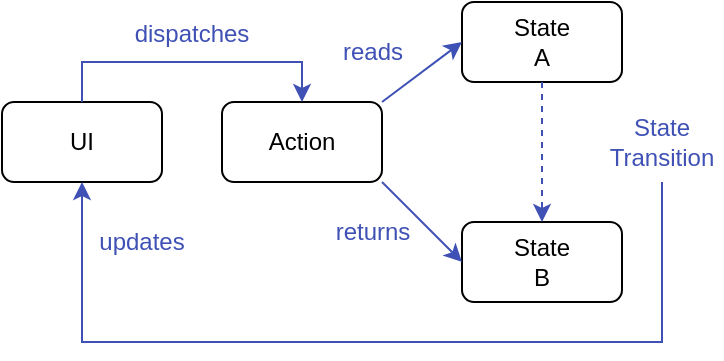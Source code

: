 <mxfile version="22.1.21" type="device">
  <diagram name="Seite-1" id="TOT6uWUWKfpBzcHOqF5I">
    <mxGraphModel dx="505" dy="361" grid="1" gridSize="10" guides="1" tooltips="1" connect="1" arrows="1" fold="1" page="1" pageScale="1" pageWidth="827" pageHeight="1169" math="0" shadow="0">
      <root>
        <mxCell id="0" />
        <mxCell id="1" parent="0" />
        <mxCell id="9ygyDepEKKznTEzqStk--2" value="UI" style="rounded=1;whiteSpace=wrap;html=1;" parent="1" vertex="1">
          <mxGeometry x="50" y="80" width="80" height="40" as="geometry" />
        </mxCell>
        <mxCell id="9ygyDepEKKznTEzqStk--3" value="Action" style="rounded=1;whiteSpace=wrap;html=1;" parent="1" vertex="1">
          <mxGeometry x="160" y="80" width="80" height="40" as="geometry" />
        </mxCell>
        <mxCell id="9ygyDepEKKznTEzqStk--4" value="&lt;div&gt;State&lt;/div&gt;&lt;div&gt;B&lt;br&gt;&lt;/div&gt;" style="rounded=1;whiteSpace=wrap;html=1;" parent="1" vertex="1">
          <mxGeometry x="280" y="140" width="80" height="40" as="geometry" />
        </mxCell>
        <mxCell id="9ygyDepEKKznTEzqStk--5" value="&lt;div&gt;State&lt;/div&gt;&lt;div&gt;A&lt;/div&gt;" style="rounded=1;whiteSpace=wrap;html=1;" parent="1" vertex="1">
          <mxGeometry x="280" y="30" width="80" height="40" as="geometry" />
        </mxCell>
        <mxCell id="9ygyDepEKKznTEzqStk--6" value="" style="endArrow=classic;html=1;rounded=0;exitX=0.5;exitY=0;exitDx=0;exitDy=0;entryX=0.5;entryY=0;entryDx=0;entryDy=0;strokeColor=#3F51B5;curved=0;" parent="1" source="9ygyDepEKKznTEzqStk--2" target="9ygyDepEKKznTEzqStk--3" edge="1">
          <mxGeometry width="50" height="50" relative="1" as="geometry">
            <mxPoint x="200" y="170" as="sourcePoint" />
            <mxPoint x="250" y="120" as="targetPoint" />
            <Array as="points">
              <mxPoint x="90" y="60" />
              <mxPoint x="200" y="60" />
            </Array>
          </mxGeometry>
        </mxCell>
        <mxCell id="9ygyDepEKKznTEzqStk--7" value="dispatches" style="text;html=1;strokeColor=none;fillColor=none;align=center;verticalAlign=middle;whiteSpace=wrap;rounded=0;fontColor=#3F51B5;" parent="1" vertex="1">
          <mxGeometry x="120" y="36" width="50" height="20" as="geometry" />
        </mxCell>
        <mxCell id="9ygyDepEKKznTEzqStk--10" value="" style="endArrow=classic;html=1;rounded=0;exitX=0.5;exitY=1;exitDx=0;exitDy=0;entryX=0.5;entryY=0;entryDx=0;entryDy=0;strokeColor=#3F51B5;dashed=1;" parent="1" source="9ygyDepEKKznTEzqStk--5" target="9ygyDepEKKznTEzqStk--4" edge="1">
          <mxGeometry width="50" height="50" relative="1" as="geometry">
            <mxPoint x="200" y="170" as="sourcePoint" />
            <mxPoint x="250" y="120" as="targetPoint" />
          </mxGeometry>
        </mxCell>
        <mxCell id="9ygyDepEKKznTEzqStk--11" value="&lt;div&gt;State&lt;/div&gt;&lt;div&gt;Transition&lt;br&gt;&lt;/div&gt;" style="text;html=1;strokeColor=none;fillColor=none;align=center;verticalAlign=middle;whiteSpace=wrap;rounded=0;fontColor=#3F51B5;" parent="1" vertex="1">
          <mxGeometry x="350" y="85" width="60" height="30" as="geometry" />
        </mxCell>
        <mxCell id="9ygyDepEKKznTEzqStk--12" value="" style="endArrow=classic;html=1;rounded=0;exitX=1;exitY=0;exitDx=0;exitDy=0;entryX=0;entryY=0.5;entryDx=0;entryDy=0;strokeColor=#3F51B5;" parent="1" source="9ygyDepEKKznTEzqStk--3" target="9ygyDepEKKznTEzqStk--5" edge="1">
          <mxGeometry width="50" height="50" relative="1" as="geometry">
            <mxPoint x="200" y="170" as="sourcePoint" />
            <mxPoint x="250" y="120" as="targetPoint" />
          </mxGeometry>
        </mxCell>
        <mxCell id="9ygyDepEKKznTEzqStk--13" value="" style="endArrow=classic;html=1;rounded=0;exitX=1;exitY=1;exitDx=0;exitDy=0;entryX=0;entryY=0.5;entryDx=0;entryDy=0;strokeColor=#3F51B5;" parent="1" source="9ygyDepEKKznTEzqStk--3" target="9ygyDepEKKznTEzqStk--4" edge="1">
          <mxGeometry width="50" height="50" relative="1" as="geometry">
            <mxPoint x="250" y="90" as="sourcePoint" />
            <mxPoint x="290" y="60" as="targetPoint" />
          </mxGeometry>
        </mxCell>
        <mxCell id="9ygyDepEKKznTEzqStk--14" value="reads" style="text;html=1;align=center;verticalAlign=middle;resizable=0;points=[];autosize=1;strokeColor=none;fillColor=none;fontColor=#3F51B5;" parent="1" vertex="1">
          <mxGeometry x="210" y="40" width="50" height="30" as="geometry" />
        </mxCell>
        <mxCell id="9ygyDepEKKznTEzqStk--15" value="returns" style="text;html=1;align=center;verticalAlign=middle;resizable=0;points=[];autosize=1;strokeColor=none;fillColor=none;fontColor=#3F51B5;" parent="1" vertex="1">
          <mxGeometry x="205" y="130" width="60" height="30" as="geometry" />
        </mxCell>
        <mxCell id="wruvFQrVGprNDxaltPea-1" value="updates" style="text;html=1;strokeColor=none;fillColor=none;align=center;verticalAlign=middle;whiteSpace=wrap;rounded=0;fontColor=#3F51B5;" vertex="1" parent="1">
          <mxGeometry x="90" y="140" width="60" height="20" as="geometry" />
        </mxCell>
        <mxCell id="wruvFQrVGprNDxaltPea-2" value="" style="endArrow=classic;html=1;rounded=0;entryX=0.5;entryY=1;entryDx=0;entryDy=0;strokeColor=#3F51B5;curved=0;" edge="1" parent="1" target="9ygyDepEKKznTEzqStk--2">
          <mxGeometry width="50" height="50" relative="1" as="geometry">
            <mxPoint x="380" y="120" as="sourcePoint" />
            <mxPoint x="200" y="220" as="targetPoint" />
            <Array as="points">
              <mxPoint x="380" y="200" />
              <mxPoint x="90" y="200" />
            </Array>
          </mxGeometry>
        </mxCell>
      </root>
    </mxGraphModel>
  </diagram>
</mxfile>
